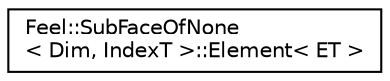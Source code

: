 digraph "Graphical Class Hierarchy"
{
 // LATEX_PDF_SIZE
  edge [fontname="Helvetica",fontsize="10",labelfontname="Helvetica",labelfontsize="10"];
  node [fontname="Helvetica",fontsize="10",shape=record];
  rankdir="LR";
  Node0 [label="Feel::SubFaceOfNone\l\< Dim, IndexT \>::Element\< ET \>",height=0.2,width=0.4,color="black", fillcolor="white", style="filled",URL="$structFeel_1_1SubFaceOfNone_1_1Element.html",tooltip=" "];
}
